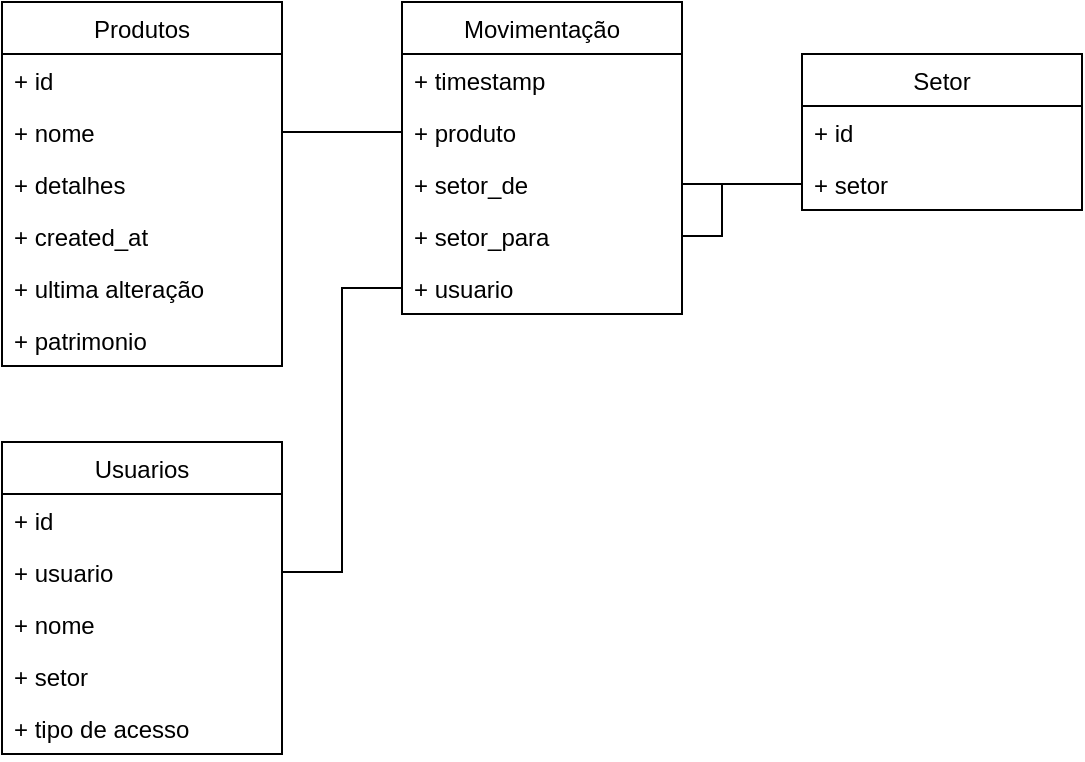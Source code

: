 <mxfile version="20.3.0" type="device"><diagram id="7dKkL7-XRhgL906QbmJk" name="Página-1"><mxGraphModel dx="981" dy="597" grid="1" gridSize="10" guides="1" tooltips="1" connect="1" arrows="1" fold="1" page="1" pageScale="1" pageWidth="827" pageHeight="1169" math="0" shadow="0"><root><mxCell id="0"/><mxCell id="1" parent="0"/><mxCell id="s1XwcXoanRusYwqpn1eB-1" value="Usuarios" style="swimlane;fontStyle=0;childLayout=stackLayout;horizontal=1;startSize=26;fillColor=none;horizontalStack=0;resizeParent=1;resizeParentMax=0;resizeLast=0;collapsible=1;marginBottom=0;" parent="1" vertex="1"><mxGeometry x="40" y="260" width="140" height="156" as="geometry"><mxRectangle x="40" y="40" width="90" height="30" as="alternateBounds"/></mxGeometry></mxCell><mxCell id="s1XwcXoanRusYwqpn1eB-2" value="+ id" style="text;strokeColor=none;fillColor=none;align=left;verticalAlign=top;spacingLeft=4;spacingRight=4;overflow=hidden;rotatable=0;points=[[0,0.5],[1,0.5]];portConstraint=eastwest;" parent="s1XwcXoanRusYwqpn1eB-1" vertex="1"><mxGeometry y="26" width="140" height="26" as="geometry"/></mxCell><mxCell id="s1XwcXoanRusYwqpn1eB-3" value="+ usuario" style="text;strokeColor=none;fillColor=none;align=left;verticalAlign=top;spacingLeft=4;spacingRight=4;overflow=hidden;rotatable=0;points=[[0,0.5],[1,0.5]];portConstraint=eastwest;" parent="s1XwcXoanRusYwqpn1eB-1" vertex="1"><mxGeometry y="52" width="140" height="26" as="geometry"/></mxCell><mxCell id="s1XwcXoanRusYwqpn1eB-4" value="+ nome" style="text;strokeColor=none;fillColor=none;align=left;verticalAlign=top;spacingLeft=4;spacingRight=4;overflow=hidden;rotatable=0;points=[[0,0.5],[1,0.5]];portConstraint=eastwest;" parent="s1XwcXoanRusYwqpn1eB-1" vertex="1"><mxGeometry y="78" width="140" height="26" as="geometry"/></mxCell><mxCell id="s1XwcXoanRusYwqpn1eB-13" value="+ setor" style="text;strokeColor=none;fillColor=none;align=left;verticalAlign=top;spacingLeft=4;spacingRight=4;overflow=hidden;rotatable=0;points=[[0,0.5],[1,0.5]];portConstraint=eastwest;" parent="s1XwcXoanRusYwqpn1eB-1" vertex="1"><mxGeometry y="104" width="140" height="26" as="geometry"/></mxCell><mxCell id="s1XwcXoanRusYwqpn1eB-31" value="+ tipo de acesso" style="text;strokeColor=none;fillColor=none;align=left;verticalAlign=top;spacingLeft=4;spacingRight=4;overflow=hidden;rotatable=0;points=[[0,0.5],[1,0.5]];portConstraint=eastwest;" parent="s1XwcXoanRusYwqpn1eB-1" vertex="1"><mxGeometry y="130" width="140" height="26" as="geometry"/></mxCell><mxCell id="s1XwcXoanRusYwqpn1eB-5" value="Produtos" style="swimlane;fontStyle=0;childLayout=stackLayout;horizontal=1;startSize=26;fillColor=none;horizontalStack=0;resizeParent=1;resizeParentMax=0;resizeLast=0;collapsible=1;marginBottom=0;" parent="1" vertex="1"><mxGeometry x="40" y="40" width="140" height="182" as="geometry"/></mxCell><mxCell id="s1XwcXoanRusYwqpn1eB-6" value="+ id" style="text;strokeColor=none;fillColor=none;align=left;verticalAlign=top;spacingLeft=4;spacingRight=4;overflow=hidden;rotatable=0;points=[[0,0.5],[1,0.5]];portConstraint=eastwest;" parent="s1XwcXoanRusYwqpn1eB-5" vertex="1"><mxGeometry y="26" width="140" height="26" as="geometry"/></mxCell><mxCell id="s1XwcXoanRusYwqpn1eB-7" value="+ nome" style="text;strokeColor=none;fillColor=none;align=left;verticalAlign=top;spacingLeft=4;spacingRight=4;overflow=hidden;rotatable=0;points=[[0,0.5],[1,0.5]];portConstraint=eastwest;" parent="s1XwcXoanRusYwqpn1eB-5" vertex="1"><mxGeometry y="52" width="140" height="26" as="geometry"/></mxCell><mxCell id="s1XwcXoanRusYwqpn1eB-8" value="+ detalhes" style="text;strokeColor=none;fillColor=none;align=left;verticalAlign=top;spacingLeft=4;spacingRight=4;overflow=hidden;rotatable=0;points=[[0,0.5],[1,0.5]];portConstraint=eastwest;" parent="s1XwcXoanRusYwqpn1eB-5" vertex="1"><mxGeometry y="78" width="140" height="26" as="geometry"/></mxCell><mxCell id="s1XwcXoanRusYwqpn1eB-19" value="+ created_at" style="text;strokeColor=none;fillColor=none;align=left;verticalAlign=top;spacingLeft=4;spacingRight=4;overflow=hidden;rotatable=0;points=[[0,0.5],[1,0.5]];portConstraint=eastwest;" parent="s1XwcXoanRusYwqpn1eB-5" vertex="1"><mxGeometry y="104" width="140" height="26" as="geometry"/></mxCell><mxCell id="s1XwcXoanRusYwqpn1eB-20" value="+ ultima alteração" style="text;strokeColor=none;fillColor=none;align=left;verticalAlign=top;spacingLeft=4;spacingRight=4;overflow=hidden;rotatable=0;points=[[0,0.5],[1,0.5]];portConstraint=eastwest;" parent="s1XwcXoanRusYwqpn1eB-5" vertex="1"><mxGeometry y="130" width="140" height="26" as="geometry"/></mxCell><mxCell id="y_8lnMHu4Cf18WeXsAKB-1" value="+ patrimonio" style="text;strokeColor=none;fillColor=none;align=left;verticalAlign=top;spacingLeft=4;spacingRight=4;overflow=hidden;rotatable=0;points=[[0,0.5],[1,0.5]];portConstraint=eastwest;" parent="s1XwcXoanRusYwqpn1eB-5" vertex="1"><mxGeometry y="156" width="140" height="26" as="geometry"/></mxCell><mxCell id="s1XwcXoanRusYwqpn1eB-9" value="Movimentação" style="swimlane;fontStyle=0;childLayout=stackLayout;horizontal=1;startSize=26;fillColor=none;horizontalStack=0;resizeParent=1;resizeParentMax=0;resizeLast=0;collapsible=1;marginBottom=0;" parent="1" vertex="1"><mxGeometry x="240" y="40" width="140" height="156" as="geometry"/></mxCell><mxCell id="s1XwcXoanRusYwqpn1eB-10" value="+ timestamp" style="text;strokeColor=none;fillColor=none;align=left;verticalAlign=top;spacingLeft=4;spacingRight=4;overflow=hidden;rotatable=0;points=[[0,0.5],[1,0.5]];portConstraint=eastwest;" parent="s1XwcXoanRusYwqpn1eB-9" vertex="1"><mxGeometry y="26" width="140" height="26" as="geometry"/></mxCell><mxCell id="s1XwcXoanRusYwqpn1eB-32" value="+ produto" style="text;strokeColor=none;fillColor=none;align=left;verticalAlign=top;spacingLeft=4;spacingRight=4;overflow=hidden;rotatable=0;points=[[0,0.5],[1,0.5]];portConstraint=eastwest;" parent="s1XwcXoanRusYwqpn1eB-9" vertex="1"><mxGeometry y="52" width="140" height="26" as="geometry"/></mxCell><mxCell id="s1XwcXoanRusYwqpn1eB-11" value="+ setor_de" style="text;strokeColor=none;fillColor=none;align=left;verticalAlign=top;spacingLeft=4;spacingRight=4;overflow=hidden;rotatable=0;points=[[0,0.5],[1,0.5]];portConstraint=eastwest;" parent="s1XwcXoanRusYwqpn1eB-9" vertex="1"><mxGeometry y="78" width="140" height="26" as="geometry"/></mxCell><mxCell id="s1XwcXoanRusYwqpn1eB-12" value="+ setor_para" style="text;strokeColor=none;fillColor=none;align=left;verticalAlign=top;spacingLeft=4;spacingRight=4;overflow=hidden;rotatable=0;points=[[0,0.5],[1,0.5]];portConstraint=eastwest;" parent="s1XwcXoanRusYwqpn1eB-9" vertex="1"><mxGeometry y="104" width="140" height="26" as="geometry"/></mxCell><mxCell id="s1XwcXoanRusYwqpn1eB-36" value="+ usuario" style="text;strokeColor=none;fillColor=none;align=left;verticalAlign=top;spacingLeft=4;spacingRight=4;overflow=hidden;rotatable=0;points=[[0,0.5],[1,0.5]];portConstraint=eastwest;" parent="s1XwcXoanRusYwqpn1eB-9" vertex="1"><mxGeometry y="130" width="140" height="26" as="geometry"/></mxCell><mxCell id="s1XwcXoanRusYwqpn1eB-14" value="Setor" style="swimlane;fontStyle=0;childLayout=stackLayout;horizontal=1;startSize=26;fillColor=none;horizontalStack=0;resizeParent=1;resizeParentMax=0;resizeLast=0;collapsible=1;marginBottom=0;" parent="1" vertex="1"><mxGeometry x="440" y="66" width="140" height="78" as="geometry"><mxRectangle x="40" y="40" width="90" height="30" as="alternateBounds"/></mxGeometry></mxCell><mxCell id="s1XwcXoanRusYwqpn1eB-15" value="+ id" style="text;strokeColor=none;fillColor=none;align=left;verticalAlign=top;spacingLeft=4;spacingRight=4;overflow=hidden;rotatable=0;points=[[0,0.5],[1,0.5]];portConstraint=eastwest;" parent="s1XwcXoanRusYwqpn1eB-14" vertex="1"><mxGeometry y="26" width="140" height="26" as="geometry"/></mxCell><mxCell id="s1XwcXoanRusYwqpn1eB-16" value="+ setor" style="text;strokeColor=none;fillColor=none;align=left;verticalAlign=top;spacingLeft=4;spacingRight=4;overflow=hidden;rotatable=0;points=[[0,0.5],[1,0.5]];portConstraint=eastwest;" parent="s1XwcXoanRusYwqpn1eB-14" vertex="1"><mxGeometry y="52" width="140" height="26" as="geometry"/></mxCell><mxCell id="s1XwcXoanRusYwqpn1eB-33" value="" style="endArrow=none;html=1;rounded=0;entryX=0;entryY=0.5;entryDx=0;entryDy=0;exitX=1;exitY=0.5;exitDx=0;exitDy=0;" parent="1" source="s1XwcXoanRusYwqpn1eB-7" target="s1XwcXoanRusYwqpn1eB-32" edge="1"><mxGeometry width="50" height="50" relative="1" as="geometry"><mxPoint x="190" y="160" as="sourcePoint"/><mxPoint x="240" y="110" as="targetPoint"/></mxGeometry></mxCell><mxCell id="s1XwcXoanRusYwqpn1eB-34" value="" style="endArrow=none;html=1;rounded=0;entryX=0;entryY=0.5;entryDx=0;entryDy=0;exitX=1;exitY=0.5;exitDx=0;exitDy=0;" parent="1" source="s1XwcXoanRusYwqpn1eB-11" target="s1XwcXoanRusYwqpn1eB-16" edge="1"><mxGeometry width="50" height="50" relative="1" as="geometry"><mxPoint x="390" y="180" as="sourcePoint"/><mxPoint x="440" y="130" as="targetPoint"/></mxGeometry></mxCell><mxCell id="s1XwcXoanRusYwqpn1eB-35" value="" style="endArrow=none;html=1;rounded=0;entryX=0;entryY=0.5;entryDx=0;entryDy=0;exitX=1;exitY=0.5;exitDx=0;exitDy=0;" parent="1" source="s1XwcXoanRusYwqpn1eB-12" target="s1XwcXoanRusYwqpn1eB-16" edge="1"><mxGeometry width="50" height="50" relative="1" as="geometry"><mxPoint x="390" y="230" as="sourcePoint"/><mxPoint x="440" y="180" as="targetPoint"/><Array as="points"><mxPoint x="400" y="157"/><mxPoint x="400" y="131"/></Array></mxGeometry></mxCell><mxCell id="s1XwcXoanRusYwqpn1eB-37" value="" style="endArrow=none;html=1;rounded=0;entryX=0;entryY=0.5;entryDx=0;entryDy=0;exitX=1;exitY=0.5;exitDx=0;exitDy=0;" parent="1" source="s1XwcXoanRusYwqpn1eB-3" target="s1XwcXoanRusYwqpn1eB-36" edge="1"><mxGeometry width="50" height="50" relative="1" as="geometry"><mxPoint x="90" y="330" as="sourcePoint"/><mxPoint x="140" y="280" as="targetPoint"/><Array as="points"><mxPoint x="210" y="325"/><mxPoint x="210" y="183"/></Array></mxGeometry></mxCell></root></mxGraphModel></diagram></mxfile>